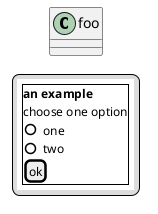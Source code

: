 {
  "sha1": "g99kehwnvvl53dhx3gtquxubqrf98qt",
  "insertion": {
    "when": "2024-06-01T09:03:07.418Z",
    "user": "plantuml@gmail.com"
  }
}
@startuml

!unquoted procedure SALT($x)
{{
salt
%invoke_procedure("_"+$x)
}}
!endprocedure

!procedure _choose()
{+
<b>an example
choose one option
()one
()two
[ok]
}
!endprocedure



class foo

legend
SALT(choose)
endlegend

@enduml
